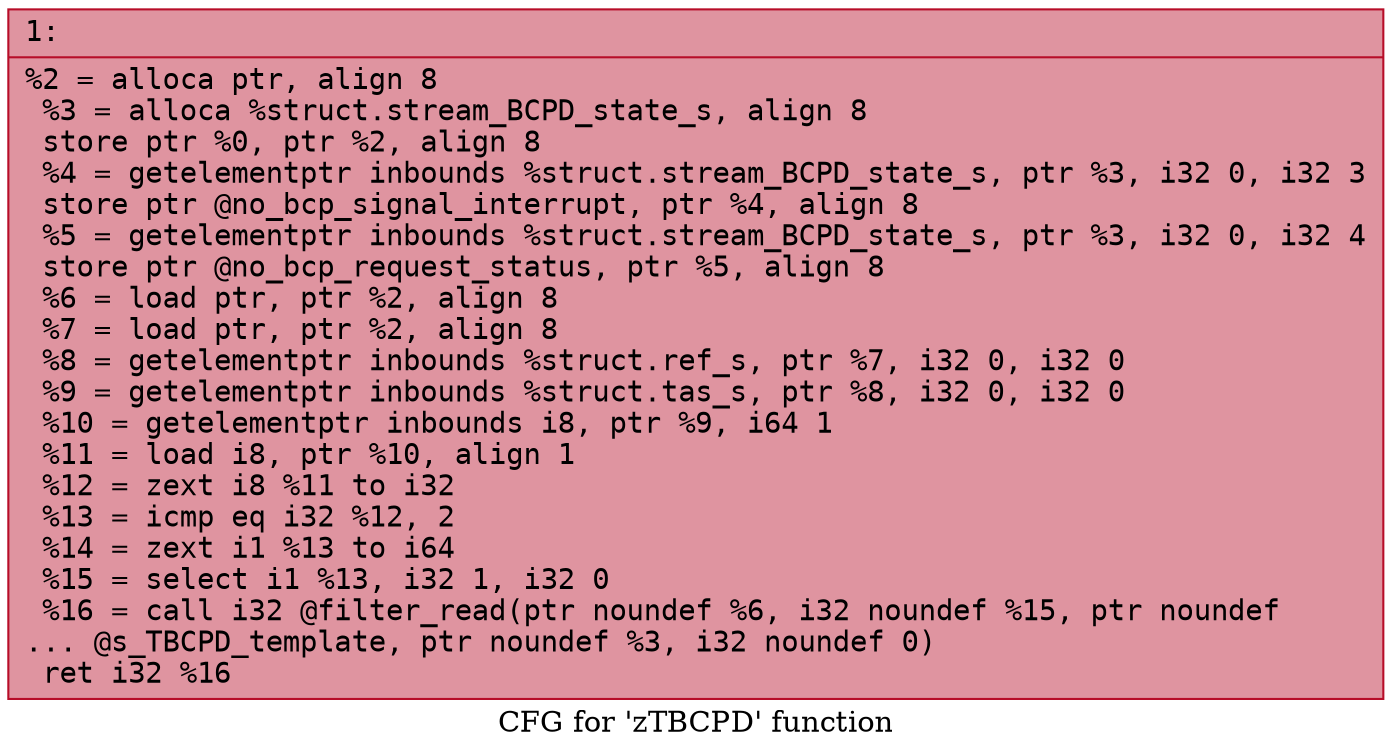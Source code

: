 digraph "CFG for 'zTBCPD' function" {
	label="CFG for 'zTBCPD' function";

	Node0x6000008c2030 [shape=record,color="#b70d28ff", style=filled, fillcolor="#b70d2870" fontname="Courier",label="{1:\l|  %2 = alloca ptr, align 8\l  %3 = alloca %struct.stream_BCPD_state_s, align 8\l  store ptr %0, ptr %2, align 8\l  %4 = getelementptr inbounds %struct.stream_BCPD_state_s, ptr %3, i32 0, i32 3\l  store ptr @no_bcp_signal_interrupt, ptr %4, align 8\l  %5 = getelementptr inbounds %struct.stream_BCPD_state_s, ptr %3, i32 0, i32 4\l  store ptr @no_bcp_request_status, ptr %5, align 8\l  %6 = load ptr, ptr %2, align 8\l  %7 = load ptr, ptr %2, align 8\l  %8 = getelementptr inbounds %struct.ref_s, ptr %7, i32 0, i32 0\l  %9 = getelementptr inbounds %struct.tas_s, ptr %8, i32 0, i32 0\l  %10 = getelementptr inbounds i8, ptr %9, i64 1\l  %11 = load i8, ptr %10, align 1\l  %12 = zext i8 %11 to i32\l  %13 = icmp eq i32 %12, 2\l  %14 = zext i1 %13 to i64\l  %15 = select i1 %13, i32 1, i32 0\l  %16 = call i32 @filter_read(ptr noundef %6, i32 noundef %15, ptr noundef\l... @s_TBCPD_template, ptr noundef %3, i32 noundef 0)\l  ret i32 %16\l}"];
}
